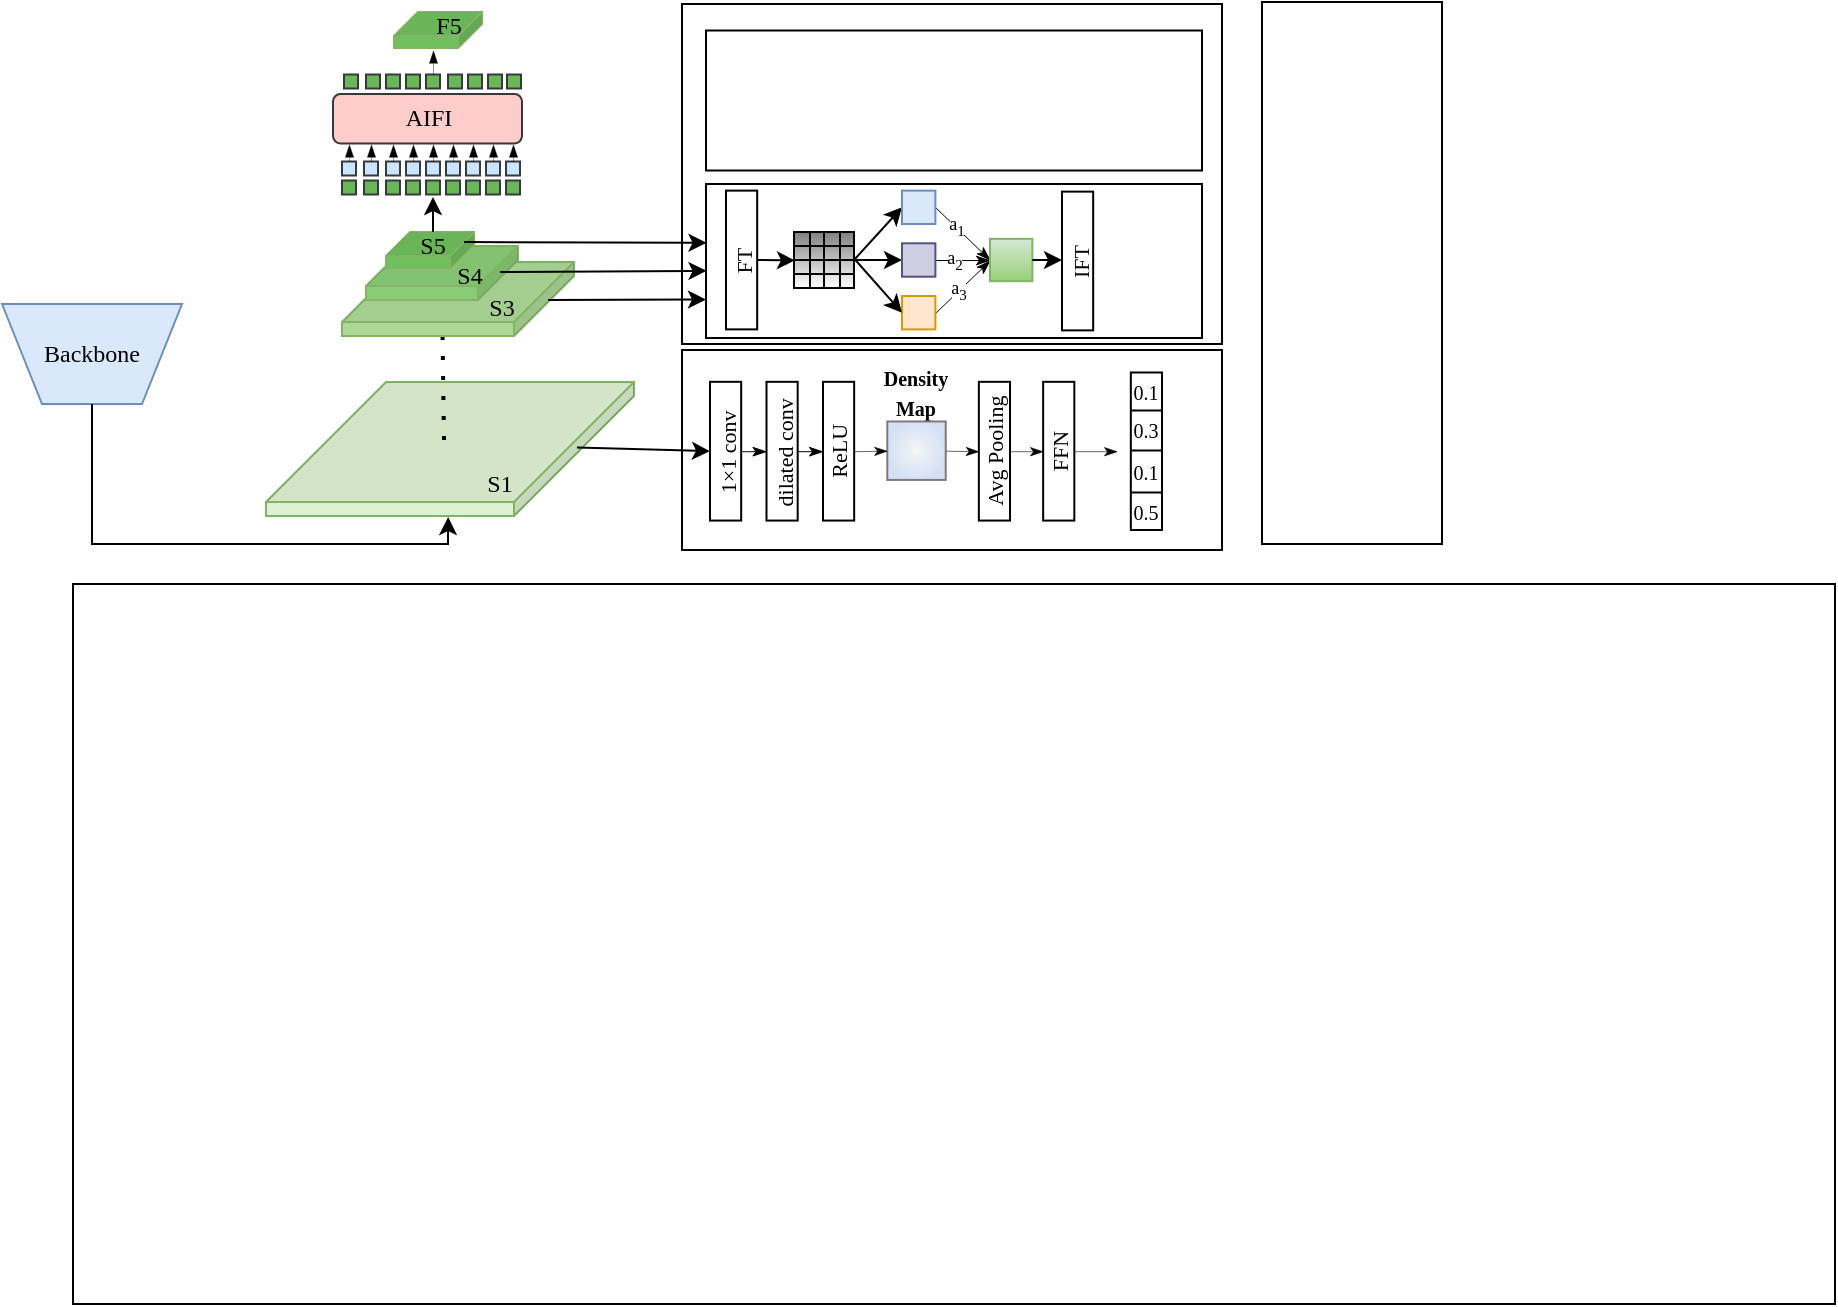 <mxfile version="26.0.10">
  <diagram name="第 1 页" id="CLWAl7Uv6BVstPCbY0PA">
    <mxGraphModel dx="363" dy="185" grid="1" gridSize="10" guides="1" tooltips="1" connect="1" arrows="1" fold="1" page="1" pageScale="1" pageWidth="827" pageHeight="1169" math="1" shadow="0">
      <root>
        <mxCell id="0" />
        <mxCell id="1" parent="0" />
        <mxCell id="A3obOHkXwMJdT8IcUlnu-3" value="" style="rounded=0;whiteSpace=wrap;html=1;textOpacity=0;movable=1;resizable=1;rotatable=1;deletable=1;editable=1;locked=0;connectable=1;" parent="1" vertex="1">
          <mxGeometry x="95.5" y="420" width="881" height="360" as="geometry" />
        </mxCell>
        <mxCell id="vyVkkQDFkFN2ZyO-FKbN-2" value="Backbone" style="shape=trapezoid;perimeter=trapezoidPerimeter;whiteSpace=wrap;html=1;fixedSize=1;flipV=1;fillColor=#dae8fc;strokeColor=#6c8ebf;fontFamily=Times New Roman;" parent="1" vertex="1">
          <mxGeometry x="60" y="280" width="90" height="50" as="geometry" />
        </mxCell>
        <mxCell id="A3obOHkXwMJdT8IcUlnu-4" value="" style="rounded=0;whiteSpace=wrap;html=1;fontFamily=Times New Roman;" parent="1" vertex="1">
          <mxGeometry x="400" y="130" width="270" height="170" as="geometry" />
        </mxCell>
        <mxCell id="A3obOHkXwMJdT8IcUlnu-6" value="" style="rounded=0;whiteSpace=wrap;html=1;fontFamily=Times New Roman;" parent="1" vertex="1">
          <mxGeometry x="690" y="129" width="90" height="271" as="geometry" />
        </mxCell>
        <mxCell id="A3obOHkXwMJdT8IcUlnu-8" value="" style="endArrow=classic;html=1;rounded=0;entryX=0.505;entryY=1.008;entryDx=0;entryDy=0;entryPerimeter=0;exitX=0.5;exitY=1;exitDx=0;exitDy=0;fontFamily=Times New Roman;" parent="1" source="vyVkkQDFkFN2ZyO-FKbN-2" target="vyVkkQDFkFN2ZyO-FKbN-3" edge="1">
          <mxGeometry width="50" height="50" relative="1" as="geometry">
            <mxPoint x="120" y="440" as="sourcePoint" />
            <mxPoint x="170" y="390" as="targetPoint" />
            <Array as="points">
              <mxPoint x="105" y="400" />
              <mxPoint x="283" y="400" />
            </Array>
          </mxGeometry>
        </mxCell>
        <mxCell id="pcxJnYcUo_0ArzD0kZ6v-15" value="" style="group" parent="1" vertex="1" connectable="0">
          <mxGeometry x="192" y="319" width="184" height="67" as="geometry" />
        </mxCell>
        <mxCell id="vyVkkQDFkFN2ZyO-FKbN-3" value="" style="shape=cube;whiteSpace=wrap;html=1;boundedLbl=1;backgroundOutline=1;darkOpacity=0.05;darkOpacity2=0.1;size=60;fillStyle=solid;flipH=1;spacingTop=-1;spacingLeft=0;spacing=2;fillColor=light-dark(#dff0d2, #ededed);strokeColor=#82b366;movable=1;resizable=1;rotatable=1;deletable=1;editable=1;locked=0;connectable=1;fontFamily=Times New Roman;" parent="pcxJnYcUo_0ArzD0kZ6v-15" vertex="1">
          <mxGeometry width="184" height="67" as="geometry" />
        </mxCell>
        <mxCell id="pcxJnYcUo_0ArzD0kZ6v-14" value="S1" style="text;html=1;align=center;verticalAlign=middle;whiteSpace=wrap;rounded=0;fontSize=12;fontFamily=Times New Roman;" parent="pcxJnYcUo_0ArzD0kZ6v-15" vertex="1">
          <mxGeometry x="87" y="35.75" width="60" height="30" as="geometry" />
        </mxCell>
        <mxCell id="A3obOHkXwMJdT8IcUlnu-14" value="" style="endArrow=none;dashed=1;html=1;rounded=0;entryX=1;entryY=1;entryDx=0;entryDy=0;dashPattern=1 4;strokeWidth=2;fontFamily=Times New Roman;" parent="1" edge="1">
          <mxGeometry width="50" height="50" relative="1" as="geometry">
            <mxPoint x="281" y="348" as="sourcePoint" />
            <mxPoint x="280" y="276.5" as="targetPoint" />
          </mxGeometry>
        </mxCell>
        <mxCell id="pcxJnYcUo_0ArzD0kZ6v-10" value="" style="group" parent="1" vertex="1" connectable="0">
          <mxGeometry x="230" y="244" width="116" height="53" as="geometry" />
        </mxCell>
        <mxCell id="vyVkkQDFkFN2ZyO-FKbN-9" value="" style="shape=cube;whiteSpace=wrap;html=1;boundedLbl=1;backgroundOutline=1;darkOpacity=0.05;darkOpacity2=0.1;size=30;fillStyle=solid;flipH=1;spacingTop=-1;spacingLeft=0;spacing=2;fillColor=light-dark(#acd998, #1f2f1e);strokeColor=#82b366;movable=1;resizable=1;rotatable=1;deletable=1;editable=1;locked=0;connectable=1;fontFamily=Times New Roman;" parent="pcxJnYcUo_0ArzD0kZ6v-10" vertex="1">
          <mxGeometry y="15" width="116" height="37" as="geometry" />
        </mxCell>
        <mxCell id="A3obOHkXwMJdT8IcUlnu-19" value="S3" style="text;html=1;align=center;verticalAlign=middle;whiteSpace=wrap;rounded=0;fontSize=12;fontFamily=Times New Roman;" parent="pcxJnYcUo_0ArzD0kZ6v-10" vertex="1">
          <mxGeometry x="50" y="23" width="60" height="30" as="geometry" />
        </mxCell>
        <mxCell id="vyVkkQDFkFN2ZyO-FKbN-11" value="" style="shape=cube;whiteSpace=wrap;html=1;boundedLbl=1;backgroundOutline=1;darkOpacity=0.05;darkOpacity2=0.1;size=20;fillStyle=solid;flipH=1;spacingTop=-1;spacingLeft=0;spacing=2;fillColor=light-dark(#8acc76, #1f2f1e);strokeColor=#82b366;movable=1;resizable=1;rotatable=1;deletable=1;editable=1;locked=0;connectable=1;" parent="pcxJnYcUo_0ArzD0kZ6v-10" vertex="1">
          <mxGeometry x="12" y="7" width="76" height="27" as="geometry" />
        </mxCell>
        <mxCell id="A3obOHkXwMJdT8IcUlnu-20" value="S4" style="text;html=1;align=center;verticalAlign=middle;whiteSpace=wrap;rounded=0;fontSize=12;fontFamily=Times New Roman;" parent="pcxJnYcUo_0ArzD0kZ6v-10" vertex="1">
          <mxGeometry x="34" y="7" width="60" height="30" as="geometry" />
        </mxCell>
        <mxCell id="vyVkkQDFkFN2ZyO-FKbN-10" value="" style="shape=cube;whiteSpace=wrap;html=1;boundedLbl=1;backgroundOutline=1;darkOpacity=0.05;darkOpacity2=0.1;size=12;fillStyle=solid;flipH=1;spacingTop=-1;spacingLeft=0;spacing=2;fillColor=light-dark(#6fbf5d, #0c2100);strokeColor=#82b366;movable=1;resizable=1;rotatable=1;deletable=1;editable=1;locked=0;connectable=1;" parent="pcxJnYcUo_0ArzD0kZ6v-10" vertex="1">
          <mxGeometry x="22" width="44" height="18" as="geometry" />
        </mxCell>
        <mxCell id="A3obOHkXwMJdT8IcUlnu-18" value="S5" style="text;html=1;align=center;verticalAlign=middle;whiteSpace=wrap;rounded=0;fontSize=12;fontFamily=Times New Roman;" parent="pcxJnYcUo_0ArzD0kZ6v-10" vertex="1">
          <mxGeometry x="25" width="41" height="14" as="geometry" />
        </mxCell>
        <mxCell id="pcxJnYcUo_0ArzD0kZ6v-12" value="" style="rounded=0;whiteSpace=wrap;html=1;" parent="1" vertex="1">
          <mxGeometry x="412" y="143.25" width="248" height="70" as="geometry" />
        </mxCell>
        <mxCell id="pcxJnYcUo_0ArzD0kZ6v-13" value="" style="rounded=0;whiteSpace=wrap;html=1;" parent="1" vertex="1">
          <mxGeometry x="412" y="220" width="248" height="77" as="geometry" />
        </mxCell>
        <mxCell id="pcxJnYcUo_0ArzD0kZ6v-19" value="" style="endArrow=classic;html=1;rounded=0;exitX=1;exitY=0.25;exitDx=0;exitDy=0;entryX=0.001;entryY=0.334;entryDx=0;entryDy=0;entryPerimeter=0;" parent="1" edge="1">
          <mxGeometry width="50" height="50" relative="1" as="geometry">
            <mxPoint x="291.0" y="249" as="sourcePoint" />
            <mxPoint x="412.248" y="249.378" as="targetPoint" />
          </mxGeometry>
        </mxCell>
        <mxCell id="pcxJnYcUo_0ArzD0kZ6v-20" value="" style="endArrow=classic;html=1;rounded=0;entryX=0.001;entryY=0.564;entryDx=0;entryDy=0;entryPerimeter=0;" parent="1" edge="1" target="pcxJnYcUo_0ArzD0kZ6v-13">
          <mxGeometry width="50" height="50" relative="1" as="geometry">
            <mxPoint x="309" y="264" as="sourcePoint" />
            <mxPoint x="410" y="260" as="targetPoint" />
          </mxGeometry>
        </mxCell>
        <mxCell id="pcxJnYcUo_0ArzD0kZ6v-21" value="" style="endArrow=classic;html=1;rounded=0;entryX=0;entryY=0.75;entryDx=0;entryDy=0;" parent="1" edge="1" target="pcxJnYcUo_0ArzD0kZ6v-13">
          <mxGeometry width="50" height="50" relative="1" as="geometry">
            <mxPoint x="333" y="278" as="sourcePoint" />
            <mxPoint x="412" y="277" as="targetPoint" />
          </mxGeometry>
        </mxCell>
        <mxCell id="A3obOHkXwMJdT8IcUlnu-5" value="" style="rounded=0;whiteSpace=wrap;html=1;fontFamily=Times New Roman;" parent="1" vertex="1">
          <mxGeometry x="400" y="303" width="270" height="100" as="geometry" />
        </mxCell>
        <mxCell id="gEg5M-laVUsotHvPiH9H-1" value="" style="endArrow=classic;html=1;rounded=0;entryX=0.5;entryY=1;entryDx=0;entryDy=0;exitX=0.5;exitY=0;exitDx=0;exitDy=0;" edge="1" parent="1" source="A3obOHkXwMJdT8IcUlnu-18">
          <mxGeometry width="50" height="50" relative="1" as="geometry">
            <mxPoint x="290" y="295" as="sourcePoint" />
            <mxPoint x="275.5" y="226.5" as="targetPoint" />
          </mxGeometry>
        </mxCell>
        <mxCell id="pcxJnYcUo_0ArzD0kZ6v-22" value="" style="endArrow=classic;html=1;rounded=0;exitX=0.155;exitY=0.488;exitDx=0;exitDy=0;exitPerimeter=0;entryX=0;entryY=0.5;entryDx=0;entryDy=0;" parent="1" source="vyVkkQDFkFN2ZyO-FKbN-3" target="A3obOHkXwMJdT8IcUlnu-23" edge="1">
          <mxGeometry width="50" height="50" relative="1" as="geometry">
            <mxPoint x="347" y="282" as="sourcePoint" />
            <mxPoint x="410" y="353" as="targetPoint" />
          </mxGeometry>
        </mxCell>
        <mxCell id="pcxJnYcUo_0ArzD0kZ6v-6" value="" style="group" parent="1" vertex="1" connectable="0">
          <mxGeometry x="414" y="309" width="226" height="84" as="geometry" />
        </mxCell>
        <mxCell id="A3obOHkXwMJdT8IcUlnu-70" value="&lt;font style=&quot;font-size: 10px;&quot; face=&quot;Times New Roman&quot;&gt;&lt;b style=&quot;&quot;&gt;Density&lt;br&gt;&lt;/b&gt;&lt;/font&gt;&lt;b style=&quot;font-size: 10px; font-family: &amp;quot;Times New Roman&amp;quot;; background-color: transparent; color: light-dark(rgb(0, 0, 0), rgb(255, 255, 255));&quot;&gt;Map&lt;/b&gt;" style="text;html=1;align=center;verticalAlign=middle;whiteSpace=wrap;rounded=0;" parent="pcxJnYcUo_0ArzD0kZ6v-6" vertex="1">
          <mxGeometry x="74.034" width="58.448" height="29.735" as="geometry" />
        </mxCell>
        <mxCell id="pcxJnYcUo_0ArzD0kZ6v-5" value="" style="group" parent="pcxJnYcUo_0ArzD0kZ6v-6" vertex="1" connectable="0">
          <mxGeometry y="5.204" width="226" height="78.796" as="geometry" />
        </mxCell>
        <mxCell id="A3obOHkXwMJdT8IcUlnu-23" value="&lt;p style=&quot;margin: 0px; font-variant-numeric: normal; font-variant-east-asian: normal; font-variant-alternates: normal; font-size-adjust: none; font-kerning: auto; font-optical-sizing: auto; font-feature-settings: normal; font-variation-settings: normal; font-variant-position: normal; font-variant-emoji: normal; font-stretch: normal; line-height: normal; text-align: start;&quot; class=&quot;p1&quot;&gt;&lt;font face=&quot;Times New Roman&quot; style=&quot;color: rgb(0, 0, 0); font-size: 11px;&quot;&gt;1×1 conv&lt;/font&gt;&lt;/p&gt;" style="rounded=0;whiteSpace=wrap;html=1;horizontal=0;" parent="pcxJnYcUo_0ArzD0kZ6v-5" vertex="1">
          <mxGeometry y="4.708" width="15.586" height="69.381" as="geometry" />
        </mxCell>
        <mxCell id="A3obOHkXwMJdT8IcUlnu-27" value="" style="whiteSpace=wrap;html=1;aspect=fixed;fillColor=#f5f5f5;strokeColor=light-dark(#817979, #959595);gradientColor=#D4E1F5;gradientDirection=radial;" parent="pcxJnYcUo_0ArzD0kZ6v-5" vertex="1">
          <mxGeometry x="88.647" y="24.531" width="29.224" height="29.224" as="geometry" />
        </mxCell>
        <mxCell id="A3obOHkXwMJdT8IcUlnu-30" value="" style="shape=table;startSize=0;container=1;collapsible=0;childLayout=tableLayout;fontSize=14;fontFamily=Times New Roman;align=center;" parent="pcxJnYcUo_0ArzD0kZ6v-5" vertex="1">
          <mxGeometry x="210.414" width="15.586" height="78.796" as="geometry" />
        </mxCell>
        <mxCell id="A3obOHkXwMJdT8IcUlnu-47" style="shape=tableRow;horizontal=0;startSize=0;swimlaneHead=0;swimlaneBody=0;strokeColor=inherit;top=0;left=0;bottom=0;right=0;collapsible=0;dropTarget=0;fillColor=none;points=[[0,0.5],[1,0.5]];portConstraint=eastwest;fontSize=16;" parent="A3obOHkXwMJdT8IcUlnu-30" vertex="1">
          <mxGeometry width="15.586" height="19" as="geometry" />
        </mxCell>
        <mxCell id="A3obOHkXwMJdT8IcUlnu-48" value="0.1" style="shape=partialRectangle;html=1;whiteSpace=wrap;connectable=0;strokeColor=inherit;overflow=hidden;fillColor=none;top=0;left=0;bottom=0;right=0;pointerEvents=1;fontSize=10;fontFamily=Times New Roman;" parent="A3obOHkXwMJdT8IcUlnu-47" vertex="1">
          <mxGeometry width="16" height="19" as="geometry">
            <mxRectangle width="16" height="19" as="alternateBounds" />
          </mxGeometry>
        </mxCell>
        <mxCell id="A3obOHkXwMJdT8IcUlnu-31" value="" style="shape=tableRow;horizontal=0;startSize=0;swimlaneHead=0;swimlaneBody=0;strokeColor=inherit;top=0;left=0;bottom=0;right=0;collapsible=0;dropTarget=0;fillColor=none;points=[[0,0.5],[1,0.5]];portConstraint=eastwest;fontSize=16;" parent="A3obOHkXwMJdT8IcUlnu-30" vertex="1">
          <mxGeometry y="19" width="15.586" height="20" as="geometry" />
        </mxCell>
        <mxCell id="A3obOHkXwMJdT8IcUlnu-32" value="0.3" style="shape=partialRectangle;html=1;whiteSpace=wrap;connectable=0;strokeColor=inherit;overflow=hidden;fillColor=none;top=0;left=0;bottom=0;right=0;pointerEvents=1;fontSize=10;fontFamily=Times New Roman;" parent="A3obOHkXwMJdT8IcUlnu-31" vertex="1">
          <mxGeometry width="16" height="20" as="geometry">
            <mxRectangle width="16" height="20" as="alternateBounds" />
          </mxGeometry>
        </mxCell>
        <mxCell id="A3obOHkXwMJdT8IcUlnu-35" value="" style="shape=tableRow;horizontal=0;startSize=0;swimlaneHead=0;swimlaneBody=0;strokeColor=inherit;top=0;left=0;bottom=0;right=0;collapsible=0;dropTarget=0;fillColor=none;points=[[0,0.5],[1,0.5]];portConstraint=eastwest;fontSize=16;" parent="A3obOHkXwMJdT8IcUlnu-30" vertex="1">
          <mxGeometry y="39" width="15.586" height="21" as="geometry" />
        </mxCell>
        <mxCell id="A3obOHkXwMJdT8IcUlnu-36" value="0.1" style="shape=partialRectangle;html=1;whiteSpace=wrap;connectable=0;strokeColor=inherit;overflow=hidden;fillColor=none;top=0;left=0;bottom=0;right=0;pointerEvents=1;fontSize=10;fontFamily=Times New Roman;" parent="A3obOHkXwMJdT8IcUlnu-35" vertex="1">
          <mxGeometry width="16" height="21" as="geometry">
            <mxRectangle width="16" height="21" as="alternateBounds" />
          </mxGeometry>
        </mxCell>
        <mxCell id="A3obOHkXwMJdT8IcUlnu-43" style="shape=tableRow;horizontal=0;startSize=0;swimlaneHead=0;swimlaneBody=0;strokeColor=inherit;top=0;left=0;bottom=0;right=0;collapsible=0;dropTarget=0;fillColor=none;points=[[0,0.5],[1,0.5]];portConstraint=eastwest;fontSize=16;" parent="A3obOHkXwMJdT8IcUlnu-30" vertex="1">
          <mxGeometry y="60" width="15.586" height="19" as="geometry" />
        </mxCell>
        <mxCell id="A3obOHkXwMJdT8IcUlnu-44" value="0.5" style="shape=partialRectangle;html=1;whiteSpace=wrap;connectable=0;strokeColor=inherit;overflow=hidden;fillColor=none;top=0;left=0;bottom=0;right=0;pointerEvents=1;fontSize=10;fontFamily=Times New Roman;" parent="A3obOHkXwMJdT8IcUlnu-43" vertex="1">
          <mxGeometry width="16" height="19" as="geometry">
            <mxRectangle width="16" height="19" as="alternateBounds" />
          </mxGeometry>
        </mxCell>
        <mxCell id="A3obOHkXwMJdT8IcUlnu-51" value="&lt;p style=&quot;margin: 0px; font-variant-numeric: normal; font-variant-east-asian: normal; font-variant-alternates: normal; font-size-adjust: none; font-kerning: auto; font-optical-sizing: auto; font-feature-settings: normal; font-variation-settings: normal; font-variant-position: normal; font-variant-emoji: normal; font-stretch: normal; line-height: normal; text-align: start;&quot; class=&quot;p1&quot;&gt;&lt;font face=&quot;Times New Roman&quot; style=&quot;color: rgb(0, 0, 0); font-size: 11px;&quot;&gt;dilated conv&lt;/font&gt;&lt;/p&gt;" style="rounded=0;whiteSpace=wrap;html=1;horizontal=0;" parent="pcxJnYcUo_0ArzD0kZ6v-5" vertex="1">
          <mxGeometry x="28.25" y="4.708" width="15.586" height="69.381" as="geometry" />
        </mxCell>
        <mxCell id="A3obOHkXwMJdT8IcUlnu-52" value="&lt;font face=&quot;Times New Roman&quot; style=&quot;font-size: 11px;&quot;&gt;ReLU&lt;/font&gt;" style="rounded=0;whiteSpace=wrap;html=1;horizontal=0;" parent="pcxJnYcUo_0ArzD0kZ6v-5" vertex="1">
          <mxGeometry x="56.5" y="4.708" width="15.586" height="69.381" as="geometry" />
        </mxCell>
        <mxCell id="A3obOHkXwMJdT8IcUlnu-53" value="&lt;font face=&quot;Times New Roman&quot; style=&quot;font-size: 11px;&quot;&gt;Avg Pooling&lt;/font&gt;" style="rounded=0;whiteSpace=wrap;html=1;horizontal=0;" parent="pcxJnYcUo_0ArzD0kZ6v-5" vertex="1">
          <mxGeometry x="134.431" y="4.708" width="15.586" height="69.381" as="geometry" />
        </mxCell>
        <mxCell id="A3obOHkXwMJdT8IcUlnu-54" value="&lt;font face=&quot;Times New Roman&quot; style=&quot;font-size: 11px; font-weight: normal;&quot;&gt;FFN&lt;/font&gt;" style="rounded=0;whiteSpace=wrap;html=1;fontStyle=1;horizontal=0;" parent="pcxJnYcUo_0ArzD0kZ6v-5" vertex="1">
          <mxGeometry x="166.578" y="4.708" width="15.586" height="69.381" as="geometry" />
        </mxCell>
        <mxCell id="A3obOHkXwMJdT8IcUlnu-57" value="" style="endArrow=classicThin;html=1;rounded=0;entryX=0;entryY=0.5;entryDx=0;entryDy=0;exitX=1;exitY=0.5;exitDx=0;exitDy=0;endFill=1;strokeWidth=0.5;curved=1;startArrow=none;startFill=0;" parent="pcxJnYcUo_0ArzD0kZ6v-5" source="A3obOHkXwMJdT8IcUlnu-23" target="A3obOHkXwMJdT8IcUlnu-51" edge="1">
          <mxGeometry width="50" height="50" relative="1" as="geometry">
            <mxPoint x="-52.603" y="24.531" as="sourcePoint" />
            <mxPoint x="-3.897" y="-25.027" as="targetPoint" />
          </mxGeometry>
        </mxCell>
        <mxCell id="A3obOHkXwMJdT8IcUlnu-58" value="" style="endArrow=classicThin;html=1;rounded=0;entryX=0;entryY=0.5;entryDx=0;entryDy=0;exitX=1;exitY=0.5;exitDx=0;exitDy=0;endFill=1;strokeWidth=0.5;jumpSize=7;" parent="pcxJnYcUo_0ArzD0kZ6v-5" source="A3obOHkXwMJdT8IcUlnu-51" target="A3obOHkXwMJdT8IcUlnu-52" edge="1">
          <mxGeometry width="50" height="50" relative="1" as="geometry">
            <mxPoint x="25.328" y="49.31" as="sourcePoint" />
            <mxPoint x="37.991" y="49.31" as="targetPoint" />
          </mxGeometry>
        </mxCell>
        <mxCell id="A3obOHkXwMJdT8IcUlnu-59" value="" style="endArrow=classicThin;html=1;rounded=0;endFill=1;strokeWidth=0.3;sourcePerimeterSpacing=0;fontSize=11;exitX=1;exitY=0.5;exitDx=0;exitDy=0;entryX=0;entryY=0.5;entryDx=0;entryDy=0;" parent="pcxJnYcUo_0ArzD0kZ6v-5" source="A3obOHkXwMJdT8IcUlnu-52" target="A3obOHkXwMJdT8IcUlnu-27" edge="1">
          <mxGeometry width="50" height="50" relative="1" as="geometry">
            <mxPoint x="75.009" y="39.398" as="sourcePoint" />
            <mxPoint x="86.698" y="39.398" as="targetPoint" />
          </mxGeometry>
        </mxCell>
        <mxCell id="A3obOHkXwMJdT8IcUlnu-62" value="" style="endArrow=classicThin;html=1;rounded=0;entryX=0;entryY=0.5;entryDx=0;entryDy=0;exitX=1;exitY=0.5;exitDx=0;exitDy=0;endFill=1;strokeWidth=0.3;" parent="pcxJnYcUo_0ArzD0kZ6v-5" source="A3obOHkXwMJdT8IcUlnu-53" target="A3obOHkXwMJdT8IcUlnu-54" edge="1">
          <mxGeometry width="50" height="50" relative="1" as="geometry">
            <mxPoint x="127.612" y="49.31" as="sourcePoint" />
            <mxPoint x="144.172" y="49.31" as="targetPoint" />
          </mxGeometry>
        </mxCell>
        <mxCell id="A3obOHkXwMJdT8IcUlnu-64" value="" style="endArrow=classicThin;html=1;rounded=0;endFill=1;strokeWidth=0.3;sourcePerimeterSpacing=0;fontSize=11;exitX=1;exitY=0.5;exitDx=0;exitDy=0;entryX=0;entryY=0.5;entryDx=0;entryDy=0;" parent="pcxJnYcUo_0ArzD0kZ6v-5" source="A3obOHkXwMJdT8IcUlnu-27" target="A3obOHkXwMJdT8IcUlnu-53" edge="1">
          <mxGeometry width="50" height="50" relative="1" as="geometry">
            <mxPoint x="120.793" y="39.398" as="sourcePoint" />
            <mxPoint x="132.483" y="39.398" as="targetPoint" />
          </mxGeometry>
        </mxCell>
        <mxCell id="A3obOHkXwMJdT8IcUlnu-67" value="" style="endArrow=classicThin;html=1;rounded=0;strokeWidth=0.3;endFill=1;exitX=1;exitY=0.5;exitDx=0;exitDy=0;" parent="pcxJnYcUo_0ArzD0kZ6v-5" source="A3obOHkXwMJdT8IcUlnu-54" edge="1">
          <mxGeometry width="50" height="50" relative="1" as="geometry">
            <mxPoint x="113" y="113.735" as="sourcePoint" />
            <mxPoint x="203.595" y="39.398" as="targetPoint" />
          </mxGeometry>
        </mxCell>
        <mxCell id="gEg5M-laVUsotHvPiH9H-3" value="&lt;p style=&quot;margin: 0px; font-variant-numeric: normal; font-variant-east-asian: normal; font-variant-alternates: normal; font-size-adjust: none; font-kerning: auto; font-optical-sizing: auto; font-feature-settings: normal; font-variation-settings: normal; font-variant-position: normal; font-variant-emoji: normal; font-stretch: normal; line-height: normal; color: rgb(14, 14, 14); text-align: start;&quot; class=&quot;p1&quot;&gt;&lt;font style=&quot;font-size: 11px;&quot; face=&quot;Times New Roman&quot;&gt;FT&lt;/font&gt;&lt;/p&gt;" style="rounded=0;whiteSpace=wrap;html=1;horizontal=0;" vertex="1" parent="1">
          <mxGeometry x="422" y="223.312" width="15.586" height="69.381" as="geometry" />
        </mxCell>
        <mxCell id="gEg5M-laVUsotHvPiH9H-51" style="rounded=0;orthogonalLoop=1;jettySize=auto;html=1;exitX=1;exitY=0.5;exitDx=0;exitDy=0;entryX=0;entryY=0.5;entryDx=0;entryDy=0;" edge="1" parent="1" source="gEg5M-laVUsotHvPiH9H-9" target="gEg5M-laVUsotHvPiH9H-47">
          <mxGeometry relative="1" as="geometry" />
        </mxCell>
        <mxCell id="gEg5M-laVUsotHvPiH9H-52" style="edgeStyle=orthogonalEdgeStyle;rounded=0;orthogonalLoop=1;jettySize=auto;html=1;exitX=1;exitY=0.5;exitDx=0;exitDy=0;entryX=0;entryY=0.5;entryDx=0;entryDy=0;" edge="1" parent="1" source="gEg5M-laVUsotHvPiH9H-9" target="gEg5M-laVUsotHvPiH9H-49">
          <mxGeometry relative="1" as="geometry" />
        </mxCell>
        <mxCell id="gEg5M-laVUsotHvPiH9H-9" value="" style="shape=table;startSize=0;container=1;collapsible=0;childLayout=tableLayout;fontSize=16;gradientColor=#808080;gradientDirection=north;" vertex="1" parent="1">
          <mxGeometry x="456" y="244" width="30" height="28" as="geometry" />
        </mxCell>
        <mxCell id="gEg5M-laVUsotHvPiH9H-35" style="shape=tableRow;horizontal=0;startSize=0;swimlaneHead=0;swimlaneBody=0;strokeColor=inherit;top=0;left=0;bottom=0;right=0;collapsible=0;dropTarget=0;fillColor=none;points=[[0,0.5],[1,0.5]];portConstraint=eastwest;fontSize=16;" vertex="1" parent="gEg5M-laVUsotHvPiH9H-9">
          <mxGeometry width="30" height="7" as="geometry" />
        </mxCell>
        <mxCell id="gEg5M-laVUsotHvPiH9H-36" style="shape=partialRectangle;html=1;whiteSpace=wrap;connectable=0;strokeColor=inherit;overflow=hidden;fillColor=none;top=0;left=0;bottom=0;right=0;pointerEvents=1;fontSize=16;" vertex="1" parent="gEg5M-laVUsotHvPiH9H-35">
          <mxGeometry width="8" height="7" as="geometry">
            <mxRectangle width="8" height="7" as="alternateBounds" />
          </mxGeometry>
        </mxCell>
        <mxCell id="gEg5M-laVUsotHvPiH9H-37" style="shape=partialRectangle;html=1;whiteSpace=wrap;connectable=0;strokeColor=inherit;overflow=hidden;fillColor=none;top=0;left=0;bottom=0;right=0;pointerEvents=1;fontSize=16;" vertex="1" parent="gEg5M-laVUsotHvPiH9H-35">
          <mxGeometry x="8" width="7" height="7" as="geometry">
            <mxRectangle width="7" height="7" as="alternateBounds" />
          </mxGeometry>
        </mxCell>
        <mxCell id="gEg5M-laVUsotHvPiH9H-38" style="shape=partialRectangle;html=1;whiteSpace=wrap;connectable=0;strokeColor=inherit;overflow=hidden;fillColor=none;top=0;left=0;bottom=0;right=0;pointerEvents=1;fontSize=16;" vertex="1" parent="gEg5M-laVUsotHvPiH9H-35">
          <mxGeometry x="15" width="8" height="7" as="geometry">
            <mxRectangle width="8" height="7" as="alternateBounds" />
          </mxGeometry>
        </mxCell>
        <mxCell id="gEg5M-laVUsotHvPiH9H-39" style="shape=partialRectangle;html=1;whiteSpace=wrap;connectable=0;strokeColor=inherit;overflow=hidden;fillColor=none;top=0;left=0;bottom=0;right=0;pointerEvents=1;fontSize=16;" vertex="1" parent="gEg5M-laVUsotHvPiH9H-35">
          <mxGeometry x="23" width="7" height="7" as="geometry">
            <mxRectangle width="7" height="7" as="alternateBounds" />
          </mxGeometry>
        </mxCell>
        <mxCell id="gEg5M-laVUsotHvPiH9H-10" value="" style="shape=tableRow;horizontal=0;startSize=0;swimlaneHead=0;swimlaneBody=0;strokeColor=inherit;top=0;left=0;bottom=0;right=0;collapsible=0;dropTarget=0;fillColor=none;points=[[0,0.5],[1,0.5]];portConstraint=eastwest;fontSize=16;" vertex="1" parent="gEg5M-laVUsotHvPiH9H-9">
          <mxGeometry y="7" width="30" height="7" as="geometry" />
        </mxCell>
        <mxCell id="gEg5M-laVUsotHvPiH9H-11" value="" style="shape=partialRectangle;html=1;whiteSpace=wrap;connectable=0;strokeColor=inherit;overflow=hidden;fillColor=none;top=0;left=0;bottom=0;right=0;pointerEvents=1;fontSize=16;" vertex="1" parent="gEg5M-laVUsotHvPiH9H-10">
          <mxGeometry width="8" height="7" as="geometry">
            <mxRectangle width="8" height="7" as="alternateBounds" />
          </mxGeometry>
        </mxCell>
        <mxCell id="gEg5M-laVUsotHvPiH9H-12" value="" style="shape=partialRectangle;html=1;whiteSpace=wrap;connectable=0;strokeColor=inherit;overflow=hidden;fillColor=none;top=0;left=0;bottom=0;right=0;pointerEvents=1;fontSize=16;" vertex="1" parent="gEg5M-laVUsotHvPiH9H-10">
          <mxGeometry x="8" width="7" height="7" as="geometry">
            <mxRectangle width="7" height="7" as="alternateBounds" />
          </mxGeometry>
        </mxCell>
        <mxCell id="gEg5M-laVUsotHvPiH9H-13" value="" style="shape=partialRectangle;html=1;whiteSpace=wrap;connectable=0;strokeColor=inherit;overflow=hidden;fillColor=none;top=0;left=0;bottom=0;right=0;pointerEvents=1;fontSize=16;" vertex="1" parent="gEg5M-laVUsotHvPiH9H-10">
          <mxGeometry x="15" width="8" height="7" as="geometry">
            <mxRectangle width="8" height="7" as="alternateBounds" />
          </mxGeometry>
        </mxCell>
        <mxCell id="gEg5M-laVUsotHvPiH9H-40" style="shape=partialRectangle;html=1;whiteSpace=wrap;connectable=0;strokeColor=inherit;overflow=hidden;fillColor=none;top=0;left=0;bottom=0;right=0;pointerEvents=1;fontSize=16;" vertex="1" parent="gEg5M-laVUsotHvPiH9H-10">
          <mxGeometry x="23" width="7" height="7" as="geometry">
            <mxRectangle width="7" height="7" as="alternateBounds" />
          </mxGeometry>
        </mxCell>
        <mxCell id="gEg5M-laVUsotHvPiH9H-14" value="" style="shape=tableRow;horizontal=0;startSize=0;swimlaneHead=0;swimlaneBody=0;strokeColor=inherit;top=0;left=0;bottom=0;right=0;collapsible=0;dropTarget=0;fillColor=none;points=[[0,0.5],[1,0.5]];portConstraint=eastwest;fontSize=16;" vertex="1" parent="gEg5M-laVUsotHvPiH9H-9">
          <mxGeometry y="14" width="30" height="7" as="geometry" />
        </mxCell>
        <mxCell id="gEg5M-laVUsotHvPiH9H-15" value="" style="shape=partialRectangle;html=1;whiteSpace=wrap;connectable=0;strokeColor=inherit;overflow=hidden;fillColor=none;top=0;left=0;bottom=0;right=0;pointerEvents=1;fontSize=16;" vertex="1" parent="gEg5M-laVUsotHvPiH9H-14">
          <mxGeometry width="8" height="7" as="geometry">
            <mxRectangle width="8" height="7" as="alternateBounds" />
          </mxGeometry>
        </mxCell>
        <mxCell id="gEg5M-laVUsotHvPiH9H-16" value="" style="shape=partialRectangle;html=1;whiteSpace=wrap;connectable=0;strokeColor=inherit;overflow=hidden;fillColor=none;top=0;left=0;bottom=0;right=0;pointerEvents=1;fontSize=16;" vertex="1" parent="gEg5M-laVUsotHvPiH9H-14">
          <mxGeometry x="8" width="7" height="7" as="geometry">
            <mxRectangle width="7" height="7" as="alternateBounds" />
          </mxGeometry>
        </mxCell>
        <mxCell id="gEg5M-laVUsotHvPiH9H-17" value="" style="shape=partialRectangle;html=1;whiteSpace=wrap;connectable=0;strokeColor=inherit;overflow=hidden;fillColor=none;top=0;left=0;bottom=0;right=0;pointerEvents=1;fontSize=16;" vertex="1" parent="gEg5M-laVUsotHvPiH9H-14">
          <mxGeometry x="15" width="8" height="7" as="geometry">
            <mxRectangle width="8" height="7" as="alternateBounds" />
          </mxGeometry>
        </mxCell>
        <mxCell id="gEg5M-laVUsotHvPiH9H-41" style="shape=partialRectangle;html=1;whiteSpace=wrap;connectable=0;strokeColor=inherit;overflow=hidden;fillColor=none;top=0;left=0;bottom=0;right=0;pointerEvents=1;fontSize=16;" vertex="1" parent="gEg5M-laVUsotHvPiH9H-14">
          <mxGeometry x="23" width="7" height="7" as="geometry">
            <mxRectangle width="7" height="7" as="alternateBounds" />
          </mxGeometry>
        </mxCell>
        <mxCell id="gEg5M-laVUsotHvPiH9H-18" value="" style="shape=tableRow;horizontal=0;startSize=0;swimlaneHead=0;swimlaneBody=0;strokeColor=inherit;top=0;left=0;bottom=0;right=0;collapsible=0;dropTarget=0;fillColor=none;points=[[0,0.5],[1,0.5]];portConstraint=eastwest;fontSize=16;" vertex="1" parent="gEg5M-laVUsotHvPiH9H-9">
          <mxGeometry y="21" width="30" height="7" as="geometry" />
        </mxCell>
        <mxCell id="gEg5M-laVUsotHvPiH9H-19" value="" style="shape=partialRectangle;html=1;whiteSpace=wrap;connectable=0;strokeColor=inherit;overflow=hidden;fillColor=none;top=0;left=0;bottom=0;right=0;pointerEvents=1;fontSize=16;" vertex="1" parent="gEg5M-laVUsotHvPiH9H-18">
          <mxGeometry width="8" height="7" as="geometry">
            <mxRectangle width="8" height="7" as="alternateBounds" />
          </mxGeometry>
        </mxCell>
        <mxCell id="gEg5M-laVUsotHvPiH9H-20" value="" style="shape=partialRectangle;html=1;whiteSpace=wrap;connectable=0;strokeColor=inherit;overflow=hidden;fillColor=none;top=0;left=0;bottom=0;right=0;pointerEvents=1;fontSize=16;" vertex="1" parent="gEg5M-laVUsotHvPiH9H-18">
          <mxGeometry x="8" width="7" height="7" as="geometry">
            <mxRectangle width="7" height="7" as="alternateBounds" />
          </mxGeometry>
        </mxCell>
        <mxCell id="gEg5M-laVUsotHvPiH9H-21" value="" style="shape=partialRectangle;html=1;whiteSpace=wrap;connectable=0;strokeColor=inherit;overflow=hidden;fillColor=none;top=0;left=0;bottom=0;right=0;pointerEvents=1;fontSize=16;" vertex="1" parent="gEg5M-laVUsotHvPiH9H-18">
          <mxGeometry x="15" width="8" height="7" as="geometry">
            <mxRectangle width="8" height="7" as="alternateBounds" />
          </mxGeometry>
        </mxCell>
        <mxCell id="gEg5M-laVUsotHvPiH9H-42" style="shape=partialRectangle;html=1;whiteSpace=wrap;connectable=0;strokeColor=inherit;overflow=hidden;fillColor=none;top=0;left=0;bottom=0;right=0;pointerEvents=1;fontSize=16;" vertex="1" parent="gEg5M-laVUsotHvPiH9H-18">
          <mxGeometry x="23" width="7" height="7" as="geometry">
            <mxRectangle width="7" height="7" as="alternateBounds" />
          </mxGeometry>
        </mxCell>
        <mxCell id="gEg5M-laVUsotHvPiH9H-44" value="" style="endArrow=classic;html=1;rounded=0;exitX=1;exitY=0.5;exitDx=0;exitDy=0;entryX=0.016;entryY=0.03;entryDx=0;entryDy=0;entryPerimeter=0;" edge="1" parent="1" source="gEg5M-laVUsotHvPiH9H-3" target="gEg5M-laVUsotHvPiH9H-14">
          <mxGeometry width="50" height="50" relative="1" as="geometry">
            <mxPoint x="400" y="320" as="sourcePoint" />
            <mxPoint x="455" y="258" as="targetPoint" />
          </mxGeometry>
        </mxCell>
        <mxCell id="gEg5M-laVUsotHvPiH9H-56" style="rounded=0;orthogonalLoop=1;jettySize=auto;html=1;exitX=1;exitY=0.5;exitDx=0;exitDy=0;entryX=0;entryY=0.5;entryDx=0;entryDy=0;strokeWidth=0.5;endArrow=classicThin;endFill=1;" edge="1" parent="1" source="gEg5M-laVUsotHvPiH9H-47" target="gEg5M-laVUsotHvPiH9H-54">
          <mxGeometry relative="1" as="geometry" />
        </mxCell>
        <mxCell id="gEg5M-laVUsotHvPiH9H-60" value="a&lt;sub&gt;1&lt;/sub&gt;" style="edgeLabel;html=1;align=center;verticalAlign=middle;resizable=0;points=[];fontFamily=Times New Roman;fontSize=9;" vertex="1" connectable="0" parent="gEg5M-laVUsotHvPiH9H-56">
          <mxGeometry x="-0.288" y="1" relative="1" as="geometry">
            <mxPoint as="offset" />
          </mxGeometry>
        </mxCell>
        <mxCell id="gEg5M-laVUsotHvPiH9H-47" value="" style="whiteSpace=wrap;html=1;aspect=fixed;fillColor=#dae8fc;strokeColor=#6c8ebf;" vertex="1" parent="1">
          <mxGeometry x="510" y="223.31" width="16.69" height="16.69" as="geometry" />
        </mxCell>
        <mxCell id="gEg5M-laVUsotHvPiH9H-57" style="edgeStyle=orthogonalEdgeStyle;rounded=0;orthogonalLoop=1;jettySize=auto;html=1;exitX=1;exitY=0.5;exitDx=0;exitDy=0;entryX=0;entryY=0.5;entryDx=0;entryDy=0;endArrow=classicThin;endFill=1;strokeWidth=0.5;" edge="1" parent="1" source="gEg5M-laVUsotHvPiH9H-49" target="gEg5M-laVUsotHvPiH9H-54">
          <mxGeometry relative="1" as="geometry">
            <mxPoint x="550" y="258.113" as="targetPoint" />
          </mxGeometry>
        </mxCell>
        <mxCell id="gEg5M-laVUsotHvPiH9H-61" value="a&lt;sub&gt;2&lt;/sub&gt;" style="edgeLabel;html=1;align=center;verticalAlign=middle;resizable=0;points=[];fontFamily=Times New Roman;fontSize=9;" vertex="1" connectable="0" parent="gEg5M-laVUsotHvPiH9H-57">
          <mxGeometry x="-0.286" relative="1" as="geometry">
            <mxPoint as="offset" />
          </mxGeometry>
        </mxCell>
        <mxCell id="gEg5M-laVUsotHvPiH9H-49" value="" style="whiteSpace=wrap;html=1;aspect=fixed;fontStyle=1;fillColor=#d0cee2;strokeColor=#56517e;" vertex="1" parent="1">
          <mxGeometry x="510" y="249.66" width="16.69" height="16.69" as="geometry" />
        </mxCell>
        <mxCell id="gEg5M-laVUsotHvPiH9H-58" style="rounded=0;orthogonalLoop=1;jettySize=auto;html=1;entryX=0;entryY=0.5;entryDx=0;entryDy=0;endArrow=classicThin;endFill=1;strokeWidth=0.5;exitX=1;exitY=0.5;exitDx=0;exitDy=0;" edge="1" parent="1" source="gEg5M-laVUsotHvPiH9H-50" target="gEg5M-laVUsotHvPiH9H-54">
          <mxGeometry relative="1" as="geometry" />
        </mxCell>
        <mxCell id="gEg5M-laVUsotHvPiH9H-62" value="a&lt;sub&gt;3&lt;/sub&gt;" style="edgeLabel;html=1;align=center;verticalAlign=middle;resizable=0;points=[];fontFamily=Times New Roman;fontSize=9;" vertex="1" connectable="0" parent="gEg5M-laVUsotHvPiH9H-58">
          <mxGeometry x="-0.16" y="1" relative="1" as="geometry">
            <mxPoint as="offset" />
          </mxGeometry>
        </mxCell>
        <mxCell id="gEg5M-laVUsotHvPiH9H-50" value="" style="whiteSpace=wrap;html=1;aspect=fixed;fillColor=#ffe6cc;strokeColor=#d79b00;" vertex="1" parent="1">
          <mxGeometry x="510" y="276" width="16.69" height="16.69" as="geometry" />
        </mxCell>
        <mxCell id="gEg5M-laVUsotHvPiH9H-53" style="rounded=0;orthogonalLoop=1;jettySize=auto;html=1;entryX=0;entryY=0.5;entryDx=0;entryDy=0;exitX=1.031;exitY=0.036;exitDx=0;exitDy=0;exitPerimeter=0;" edge="1" parent="1" source="gEg5M-laVUsotHvPiH9H-14" target="gEg5M-laVUsotHvPiH9H-50">
          <mxGeometry relative="1" as="geometry" />
        </mxCell>
        <mxCell id="gEg5M-laVUsotHvPiH9H-54" value="" style="whiteSpace=wrap;html=1;aspect=fixed;fontStyle=1;fillColor=#d5e8d4;strokeColor=#82b366;gradientColor=#97d077;" vertex="1" parent="1">
          <mxGeometry x="554" y="247.42" width="21.18" height="21.18" as="geometry" />
        </mxCell>
        <mxCell id="gEg5M-laVUsotHvPiH9H-63" value="&lt;p style=&quot;margin: 0px; font-variant-numeric: normal; font-variant-east-asian: normal; font-variant-alternates: normal; font-size-adjust: none; font-kerning: auto; font-optical-sizing: auto; font-feature-settings: normal; font-variation-settings: normal; font-variant-position: normal; font-variant-emoji: normal; font-stretch: normal; line-height: normal; color: rgb(14, 14, 14); text-align: start;&quot; class=&quot;p1&quot;&gt;&lt;font style=&quot;font-size: 11px;&quot; face=&quot;Times New Roman&quot;&gt;IFT&lt;/font&gt;&lt;/p&gt;" style="rounded=0;whiteSpace=wrap;html=1;horizontal=0;" vertex="1" parent="1">
          <mxGeometry x="590" y="223.812" width="15.586" height="69.381" as="geometry" />
        </mxCell>
        <mxCell id="gEg5M-laVUsotHvPiH9H-64" style="edgeStyle=orthogonalEdgeStyle;rounded=0;orthogonalLoop=1;jettySize=auto;html=1;exitX=1;exitY=0.5;exitDx=0;exitDy=0;entryX=0;entryY=0.5;entryDx=0;entryDy=0;" edge="1" parent="1" source="gEg5M-laVUsotHvPiH9H-54" target="gEg5M-laVUsotHvPiH9H-63">
          <mxGeometry relative="1" as="geometry">
            <mxPoint x="496" y="268" as="sourcePoint" />
            <mxPoint x="520" y="268" as="targetPoint" />
          </mxGeometry>
        </mxCell>
        <mxCell id="gEg5M-laVUsotHvPiH9H-148" value="" style="group" vertex="1" connectable="0" parent="1">
          <mxGeometry x="256" y="134" width="48" height="18" as="geometry" />
        </mxCell>
        <mxCell id="gEg5M-laVUsotHvPiH9H-144" value="" style="shape=cube;whiteSpace=wrap;html=1;boundedLbl=1;backgroundOutline=1;darkOpacity=0.05;darkOpacity2=0.1;size=12;fillStyle=solid;flipH=1;spacingTop=-1;spacingLeft=0;spacing=2;fillColor=light-dark(#6fbf5d, #0c2100);strokeColor=#82b366;movable=1;resizable=1;rotatable=1;deletable=1;editable=1;locked=0;connectable=1;" vertex="1" parent="gEg5M-laVUsotHvPiH9H-148">
          <mxGeometry width="44" height="18" as="geometry" />
        </mxCell>
        <mxCell id="gEg5M-laVUsotHvPiH9H-147" value="F5" style="text;html=1;align=center;verticalAlign=middle;whiteSpace=wrap;rounded=0;fontSize=12;fontFamily=Times New Roman;" vertex="1" parent="gEg5M-laVUsotHvPiH9H-148">
          <mxGeometry x="7" width="41" height="14" as="geometry" />
        </mxCell>
        <mxCell id="gEg5M-laVUsotHvPiH9H-149" value="" style="group" vertex="1" connectable="0" parent="1">
          <mxGeometry x="225.5" y="153" width="94.5" height="72.25" as="geometry" />
        </mxCell>
        <mxCell id="gEg5M-laVUsotHvPiH9H-65" value="&lt;font face=&quot;Times New Roman&quot;&gt;AIFI&lt;/font&gt;" style="rounded=1;whiteSpace=wrap;html=1;fillColor=#ffcccc;strokeColor=#36393d;" vertex="1" parent="gEg5M-laVUsotHvPiH9H-149">
          <mxGeometry y="22" width="94.5" height="24.75" as="geometry" />
        </mxCell>
        <mxCell id="gEg5M-laVUsotHvPiH9H-72" value="" style="whiteSpace=wrap;html=1;aspect=fixed;fillColor=#cce5ff;strokeColor=#36393d;" vertex="1" parent="gEg5M-laVUsotHvPiH9H-149">
          <mxGeometry x="15.5" y="55.75" width="7" height="7" as="geometry" />
        </mxCell>
        <mxCell id="gEg5M-laVUsotHvPiH9H-73" value="" style="whiteSpace=wrap;html=1;aspect=fixed;fillColor=light-dark(#6ab758, #203a00);strokeColor=#36393d;" vertex="1" parent="gEg5M-laVUsotHvPiH9H-149">
          <mxGeometry x="15.5" y="65.25" width="7" height="7" as="geometry" />
        </mxCell>
        <mxCell id="gEg5M-laVUsotHvPiH9H-74" value="" style="endArrow=blockThin;html=1;rounded=0;exitX=0.5;exitY=0;exitDx=0;exitDy=0;strokeWidth=0.2;endFill=1;" edge="1" parent="gEg5M-laVUsotHvPiH9H-149" source="gEg5M-laVUsotHvPiH9H-72">
          <mxGeometry width="50" height="50" relative="1" as="geometry">
            <mxPoint x="35.5" y="102" as="sourcePoint" />
            <mxPoint x="19" y="47" as="targetPoint" />
          </mxGeometry>
        </mxCell>
        <mxCell id="gEg5M-laVUsotHvPiH9H-75" value="" style="whiteSpace=wrap;html=1;aspect=fixed;fillColor=#cce5ff;strokeColor=#36393d;" vertex="1" parent="gEg5M-laVUsotHvPiH9H-149">
          <mxGeometry x="26.5" y="55.75" width="7" height="7" as="geometry" />
        </mxCell>
        <mxCell id="gEg5M-laVUsotHvPiH9H-76" value="" style="whiteSpace=wrap;html=1;aspect=fixed;fillColor=light-dark(#6ab758, #203a00);strokeColor=#36393d;" vertex="1" parent="gEg5M-laVUsotHvPiH9H-149">
          <mxGeometry x="26.5" y="65.25" width="7" height="7" as="geometry" />
        </mxCell>
        <mxCell id="gEg5M-laVUsotHvPiH9H-77" value="" style="endArrow=blockThin;html=1;rounded=0;exitX=0.5;exitY=0;exitDx=0;exitDy=0;strokeWidth=0.2;endFill=1;" edge="1" parent="gEg5M-laVUsotHvPiH9H-149" source="gEg5M-laVUsotHvPiH9H-75">
          <mxGeometry width="50" height="50" relative="1" as="geometry">
            <mxPoint x="46.5" y="102" as="sourcePoint" />
            <mxPoint x="30" y="47" as="targetPoint" />
          </mxGeometry>
        </mxCell>
        <mxCell id="gEg5M-laVUsotHvPiH9H-78" value="" style="whiteSpace=wrap;html=1;aspect=fixed;fillColor=#cce5ff;strokeColor=#36393d;" vertex="1" parent="gEg5M-laVUsotHvPiH9H-149">
          <mxGeometry x="36.5" y="55.75" width="7" height="7" as="geometry" />
        </mxCell>
        <mxCell id="gEg5M-laVUsotHvPiH9H-79" value="" style="whiteSpace=wrap;html=1;aspect=fixed;fillColor=light-dark(#6ab758, #203a00);strokeColor=#36393d;" vertex="1" parent="gEg5M-laVUsotHvPiH9H-149">
          <mxGeometry x="36.5" y="65.25" width="7" height="7" as="geometry" />
        </mxCell>
        <mxCell id="gEg5M-laVUsotHvPiH9H-80" value="" style="endArrow=blockThin;html=1;rounded=0;exitX=0.5;exitY=0;exitDx=0;exitDy=0;strokeWidth=0.2;endFill=1;" edge="1" parent="gEg5M-laVUsotHvPiH9H-149" source="gEg5M-laVUsotHvPiH9H-78">
          <mxGeometry width="50" height="50" relative="1" as="geometry">
            <mxPoint x="56.5" y="102" as="sourcePoint" />
            <mxPoint x="40" y="47" as="targetPoint" />
          </mxGeometry>
        </mxCell>
        <mxCell id="gEg5M-laVUsotHvPiH9H-81" value="" style="whiteSpace=wrap;html=1;aspect=fixed;fillColor=#cce5ff;strokeColor=#36393d;" vertex="1" parent="gEg5M-laVUsotHvPiH9H-149">
          <mxGeometry x="46.5" y="55.75" width="7" height="7" as="geometry" />
        </mxCell>
        <mxCell id="gEg5M-laVUsotHvPiH9H-82" value="" style="whiteSpace=wrap;html=1;aspect=fixed;fillColor=light-dark(#6ab758, #203a00);strokeColor=#36393d;" vertex="1" parent="gEg5M-laVUsotHvPiH9H-149">
          <mxGeometry x="46.5" y="65.25" width="7" height="7" as="geometry" />
        </mxCell>
        <mxCell id="gEg5M-laVUsotHvPiH9H-83" value="" style="endArrow=blockThin;html=1;rounded=0;exitX=0.5;exitY=0;exitDx=0;exitDy=0;strokeWidth=0.2;endFill=1;" edge="1" parent="gEg5M-laVUsotHvPiH9H-149" source="gEg5M-laVUsotHvPiH9H-81">
          <mxGeometry width="50" height="50" relative="1" as="geometry">
            <mxPoint x="66.5" y="102" as="sourcePoint" />
            <mxPoint x="50" y="47" as="targetPoint" />
          </mxGeometry>
        </mxCell>
        <mxCell id="gEg5M-laVUsotHvPiH9H-84" value="" style="whiteSpace=wrap;html=1;aspect=fixed;fillColor=#cce5ff;strokeColor=#36393d;" vertex="1" parent="gEg5M-laVUsotHvPiH9H-149">
          <mxGeometry x="56.5" y="55.75" width="7" height="7" as="geometry" />
        </mxCell>
        <mxCell id="gEg5M-laVUsotHvPiH9H-85" value="" style="whiteSpace=wrap;html=1;aspect=fixed;fillColor=light-dark(#6ab758, #203a00);strokeColor=#36393d;" vertex="1" parent="gEg5M-laVUsotHvPiH9H-149">
          <mxGeometry x="56.5" y="65.25" width="7" height="7" as="geometry" />
        </mxCell>
        <mxCell id="gEg5M-laVUsotHvPiH9H-86" value="" style="endArrow=blockThin;html=1;rounded=0;exitX=0.5;exitY=0;exitDx=0;exitDy=0;strokeWidth=0.2;endFill=1;" edge="1" parent="gEg5M-laVUsotHvPiH9H-149" source="gEg5M-laVUsotHvPiH9H-84">
          <mxGeometry width="50" height="50" relative="1" as="geometry">
            <mxPoint x="76.5" y="102" as="sourcePoint" />
            <mxPoint x="60" y="47" as="targetPoint" />
          </mxGeometry>
        </mxCell>
        <mxCell id="gEg5M-laVUsotHvPiH9H-91" value="" style="group" vertex="1" connectable="0" parent="gEg5M-laVUsotHvPiH9H-149">
          <mxGeometry x="4.5" y="47" width="7" height="25.25" as="geometry" />
        </mxCell>
        <mxCell id="gEg5M-laVUsotHvPiH9H-66" value="" style="whiteSpace=wrap;html=1;aspect=fixed;fillColor=#cce5ff;strokeColor=#36393d;" vertex="1" parent="gEg5M-laVUsotHvPiH9H-91">
          <mxGeometry y="8.75" width="7" height="7" as="geometry" />
        </mxCell>
        <mxCell id="gEg5M-laVUsotHvPiH9H-67" value="" style="whiteSpace=wrap;html=1;aspect=fixed;fillColor=light-dark(#6ab758, #203a00);strokeColor=#36393d;" vertex="1" parent="gEg5M-laVUsotHvPiH9H-91">
          <mxGeometry y="18.25" width="7" height="7" as="geometry" />
        </mxCell>
        <mxCell id="gEg5M-laVUsotHvPiH9H-69" value="" style="endArrow=blockThin;html=1;rounded=0;exitX=0.5;exitY=0;exitDx=0;exitDy=0;strokeWidth=0.2;endFill=1;" edge="1" parent="gEg5M-laVUsotHvPiH9H-91" source="gEg5M-laVUsotHvPiH9H-66">
          <mxGeometry width="50" height="50" relative="1" as="geometry">
            <mxPoint x="20" y="55" as="sourcePoint" />
            <mxPoint x="3.5" as="targetPoint" />
          </mxGeometry>
        </mxCell>
        <mxCell id="gEg5M-laVUsotHvPiH9H-92" value="" style="group" vertex="1" connectable="0" parent="gEg5M-laVUsotHvPiH9H-149">
          <mxGeometry x="66.5" y="47" width="7" height="25.25" as="geometry" />
        </mxCell>
        <mxCell id="gEg5M-laVUsotHvPiH9H-93" value="" style="whiteSpace=wrap;html=1;aspect=fixed;fillColor=#cce5ff;strokeColor=#36393d;" vertex="1" parent="gEg5M-laVUsotHvPiH9H-92">
          <mxGeometry y="8.75" width="7" height="7" as="geometry" />
        </mxCell>
        <mxCell id="gEg5M-laVUsotHvPiH9H-94" value="" style="whiteSpace=wrap;html=1;aspect=fixed;fillColor=light-dark(#6ab758, #203a00);strokeColor=#36393d;" vertex="1" parent="gEg5M-laVUsotHvPiH9H-92">
          <mxGeometry y="18.25" width="7" height="7" as="geometry" />
        </mxCell>
        <mxCell id="gEg5M-laVUsotHvPiH9H-95" value="" style="endArrow=blockThin;html=1;rounded=0;exitX=0.5;exitY=0;exitDx=0;exitDy=0;strokeWidth=0.2;endFill=1;" edge="1" parent="gEg5M-laVUsotHvPiH9H-92" source="gEg5M-laVUsotHvPiH9H-93">
          <mxGeometry width="50" height="50" relative="1" as="geometry">
            <mxPoint x="20" y="55" as="sourcePoint" />
            <mxPoint x="3.5" as="targetPoint" />
          </mxGeometry>
        </mxCell>
        <mxCell id="gEg5M-laVUsotHvPiH9H-96" value="" style="group" vertex="1" connectable="0" parent="gEg5M-laVUsotHvPiH9H-149">
          <mxGeometry x="76.5" y="47" width="7" height="25.25" as="geometry" />
        </mxCell>
        <mxCell id="gEg5M-laVUsotHvPiH9H-97" value="" style="whiteSpace=wrap;html=1;aspect=fixed;fillColor=#cce5ff;strokeColor=#36393d;" vertex="1" parent="gEg5M-laVUsotHvPiH9H-96">
          <mxGeometry y="8.75" width="7" height="7" as="geometry" />
        </mxCell>
        <mxCell id="gEg5M-laVUsotHvPiH9H-98" value="" style="whiteSpace=wrap;html=1;aspect=fixed;fillColor=light-dark(#6ab758, #203a00);strokeColor=#36393d;" vertex="1" parent="gEg5M-laVUsotHvPiH9H-96">
          <mxGeometry y="18.25" width="7" height="7" as="geometry" />
        </mxCell>
        <mxCell id="gEg5M-laVUsotHvPiH9H-99" value="" style="endArrow=blockThin;html=1;rounded=0;exitX=0.5;exitY=0;exitDx=0;exitDy=0;strokeWidth=0.2;endFill=1;" edge="1" parent="gEg5M-laVUsotHvPiH9H-96" source="gEg5M-laVUsotHvPiH9H-97">
          <mxGeometry width="50" height="50" relative="1" as="geometry">
            <mxPoint x="20" y="55" as="sourcePoint" />
            <mxPoint x="3.5" as="targetPoint" />
          </mxGeometry>
        </mxCell>
        <mxCell id="gEg5M-laVUsotHvPiH9H-100" value="" style="group" vertex="1" connectable="0" parent="gEg5M-laVUsotHvPiH9H-149">
          <mxGeometry x="86.5" y="47" width="7" height="25.25" as="geometry" />
        </mxCell>
        <mxCell id="gEg5M-laVUsotHvPiH9H-101" value="" style="whiteSpace=wrap;html=1;aspect=fixed;fillColor=#cce5ff;strokeColor=#36393d;" vertex="1" parent="gEg5M-laVUsotHvPiH9H-100">
          <mxGeometry y="8.75" width="7" height="7" as="geometry" />
        </mxCell>
        <mxCell id="gEg5M-laVUsotHvPiH9H-102" value="" style="whiteSpace=wrap;html=1;aspect=fixed;fillColor=light-dark(#6ab758, #203a00);strokeColor=#36393d;" vertex="1" parent="gEg5M-laVUsotHvPiH9H-100">
          <mxGeometry y="18.25" width="7" height="7" as="geometry" />
        </mxCell>
        <mxCell id="gEg5M-laVUsotHvPiH9H-103" value="" style="endArrow=blockThin;html=1;rounded=0;exitX=0.5;exitY=0;exitDx=0;exitDy=0;strokeWidth=0.2;endFill=1;" edge="1" parent="gEg5M-laVUsotHvPiH9H-100" source="gEg5M-laVUsotHvPiH9H-101">
          <mxGeometry width="50" height="50" relative="1" as="geometry">
            <mxPoint x="20" y="55" as="sourcePoint" />
            <mxPoint x="3.5" as="targetPoint" />
          </mxGeometry>
        </mxCell>
        <mxCell id="gEg5M-laVUsotHvPiH9H-109" value="" style="group" vertex="1" connectable="0" parent="gEg5M-laVUsotHvPiH9H-149">
          <mxGeometry x="5.5" y="12.25" width="38" height="7" as="geometry" />
        </mxCell>
        <mxCell id="gEg5M-laVUsotHvPiH9H-104" value="" style="whiteSpace=wrap;html=1;aspect=fixed;fillColor=light-dark(#6ab758, #203a00);strokeColor=#36393d;" vertex="1" parent="gEg5M-laVUsotHvPiH9H-109">
          <mxGeometry width="7" height="7" as="geometry" />
        </mxCell>
        <mxCell id="gEg5M-laVUsotHvPiH9H-105" value="" style="whiteSpace=wrap;html=1;aspect=fixed;fillColor=light-dark(#6ab758, #203a00);strokeColor=#36393d;" vertex="1" parent="gEg5M-laVUsotHvPiH9H-109">
          <mxGeometry x="11" width="7" height="7" as="geometry" />
        </mxCell>
        <mxCell id="gEg5M-laVUsotHvPiH9H-106" value="" style="whiteSpace=wrap;html=1;aspect=fixed;fillColor=light-dark(#6ab758, #203a00);strokeColor=#36393d;" vertex="1" parent="gEg5M-laVUsotHvPiH9H-109">
          <mxGeometry x="21" width="7" height="7" as="geometry" />
        </mxCell>
        <mxCell id="gEg5M-laVUsotHvPiH9H-107" value="" style="whiteSpace=wrap;html=1;aspect=fixed;fillColor=light-dark(#6ab758, #203a00);strokeColor=#36393d;" vertex="1" parent="gEg5M-laVUsotHvPiH9H-109">
          <mxGeometry x="31" width="7" height="7" as="geometry" />
        </mxCell>
        <mxCell id="gEg5M-laVUsotHvPiH9H-110" value="" style="group" vertex="1" connectable="0" parent="gEg5M-laVUsotHvPiH9H-149">
          <mxGeometry x="46.5" y="12.25" width="38" height="7" as="geometry" />
        </mxCell>
        <mxCell id="gEg5M-laVUsotHvPiH9H-111" value="" style="whiteSpace=wrap;html=1;aspect=fixed;fillColor=light-dark(#6ab758, #203a00);strokeColor=#36393d;" vertex="1" parent="gEg5M-laVUsotHvPiH9H-110">
          <mxGeometry width="7" height="7" as="geometry" />
        </mxCell>
        <mxCell id="gEg5M-laVUsotHvPiH9H-112" value="" style="whiteSpace=wrap;html=1;aspect=fixed;fillColor=light-dark(#6ab758, #203a00);strokeColor=#36393d;" vertex="1" parent="gEg5M-laVUsotHvPiH9H-110">
          <mxGeometry x="11" width="7" height="7" as="geometry" />
        </mxCell>
        <mxCell id="gEg5M-laVUsotHvPiH9H-113" value="" style="whiteSpace=wrap;html=1;aspect=fixed;fillColor=light-dark(#6ab758, #203a00);strokeColor=#36393d;" vertex="1" parent="gEg5M-laVUsotHvPiH9H-110">
          <mxGeometry x="21" width="7" height="7" as="geometry" />
        </mxCell>
        <mxCell id="gEg5M-laVUsotHvPiH9H-114" value="" style="whiteSpace=wrap;html=1;aspect=fixed;fillColor=light-dark(#6ab758, #203a00);strokeColor=#36393d;" vertex="1" parent="gEg5M-laVUsotHvPiH9H-110">
          <mxGeometry x="31" width="7" height="7" as="geometry" />
        </mxCell>
        <mxCell id="gEg5M-laVUsotHvPiH9H-115" value="" style="whiteSpace=wrap;html=1;aspect=fixed;fillColor=light-dark(#6ab758, #203a00);strokeColor=#36393d;" vertex="1" parent="gEg5M-laVUsotHvPiH9H-149">
          <mxGeometry x="87" y="12.25" width="7" height="7" as="geometry" />
        </mxCell>
        <mxCell id="gEg5M-laVUsotHvPiH9H-146" value="" style="endArrow=blockThin;html=1;rounded=0;exitX=0.5;exitY=0;exitDx=0;exitDy=0;strokeColor=default;strokeWidth=0.2;align=center;verticalAlign=middle;fontFamily=Helvetica;fontSize=11;fontColor=default;labelBackgroundColor=default;endFill=1;" edge="1" parent="gEg5M-laVUsotHvPiH9H-149" source="gEg5M-laVUsotHvPiH9H-111">
          <mxGeometry width="50" height="50" relative="1" as="geometry">
            <mxPoint x="54.5" y="42" as="sourcePoint" />
            <mxPoint x="50" as="targetPoint" />
          </mxGeometry>
        </mxCell>
      </root>
    </mxGraphModel>
  </diagram>
</mxfile>
